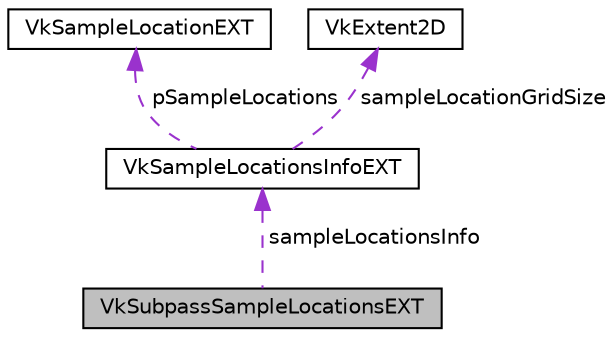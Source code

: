 digraph "VkSubpassSampleLocationsEXT"
{
 // LATEX_PDF_SIZE
  edge [fontname="Helvetica",fontsize="10",labelfontname="Helvetica",labelfontsize="10"];
  node [fontname="Helvetica",fontsize="10",shape=record];
  Node1 [label="VkSubpassSampleLocationsEXT",height=0.2,width=0.4,color="black", fillcolor="grey75", style="filled", fontcolor="black",tooltip=" "];
  Node2 -> Node1 [dir="back",color="darkorchid3",fontsize="10",style="dashed",label=" sampleLocationsInfo" ];
  Node2 [label="VkSampleLocationsInfoEXT",height=0.2,width=0.4,color="black", fillcolor="white", style="filled",URL="$d0/de4/structVkSampleLocationsInfoEXT.html",tooltip=" "];
  Node3 -> Node2 [dir="back",color="darkorchid3",fontsize="10",style="dashed",label=" pSampleLocations" ];
  Node3 [label="VkSampleLocationEXT",height=0.2,width=0.4,color="black", fillcolor="white", style="filled",URL="$de/db8/structVkSampleLocationEXT.html",tooltip=" "];
  Node4 -> Node2 [dir="back",color="darkorchid3",fontsize="10",style="dashed",label=" sampleLocationGridSize" ];
  Node4 [label="VkExtent2D",height=0.2,width=0.4,color="black", fillcolor="white", style="filled",URL="$d1/d79/structVkExtent2D.html",tooltip=" "];
}
